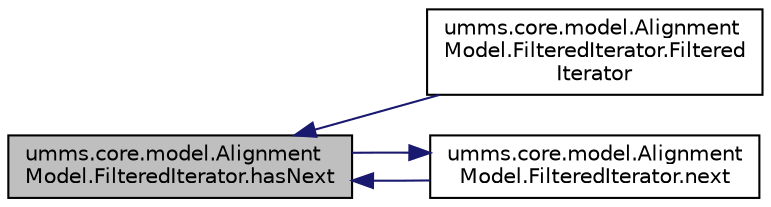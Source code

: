 digraph "umms.core.model.AlignmentModel.FilteredIterator.hasNext"
{
  edge [fontname="Helvetica",fontsize="10",labelfontname="Helvetica",labelfontsize="10"];
  node [fontname="Helvetica",fontsize="10",shape=record];
  rankdir="LR";
  Node1 [label="umms.core.model.Alignment\lModel.FilteredIterator.hasNext",height=0.2,width=0.4,color="black", fillcolor="grey75", style="filled" fontcolor="black"];
  Node1 -> Node2 [dir="back",color="midnightblue",fontsize="10",style="solid"];
  Node2 [label="umms.core.model.Alignment\lModel.FilteredIterator.Filtered\lIterator",height=0.2,width=0.4,color="black", fillcolor="white", style="filled",URL="$classumms_1_1core_1_1model_1_1_alignment_model_1_1_filtered_iterator.html#a193e93c92b056232a8bf2322bce54702"];
  Node1 -> Node3 [dir="back",color="midnightblue",fontsize="10",style="solid"];
  Node3 [label="umms.core.model.Alignment\lModel.FilteredIterator.next",height=0.2,width=0.4,color="black", fillcolor="white", style="filled",URL="$classumms_1_1core_1_1model_1_1_alignment_model_1_1_filtered_iterator.html#a97a5ddcbe5a61ed9d38d0c2bc4b28de3"];
  Node3 -> Node1 [dir="back",color="midnightblue",fontsize="10",style="solid"];
}
